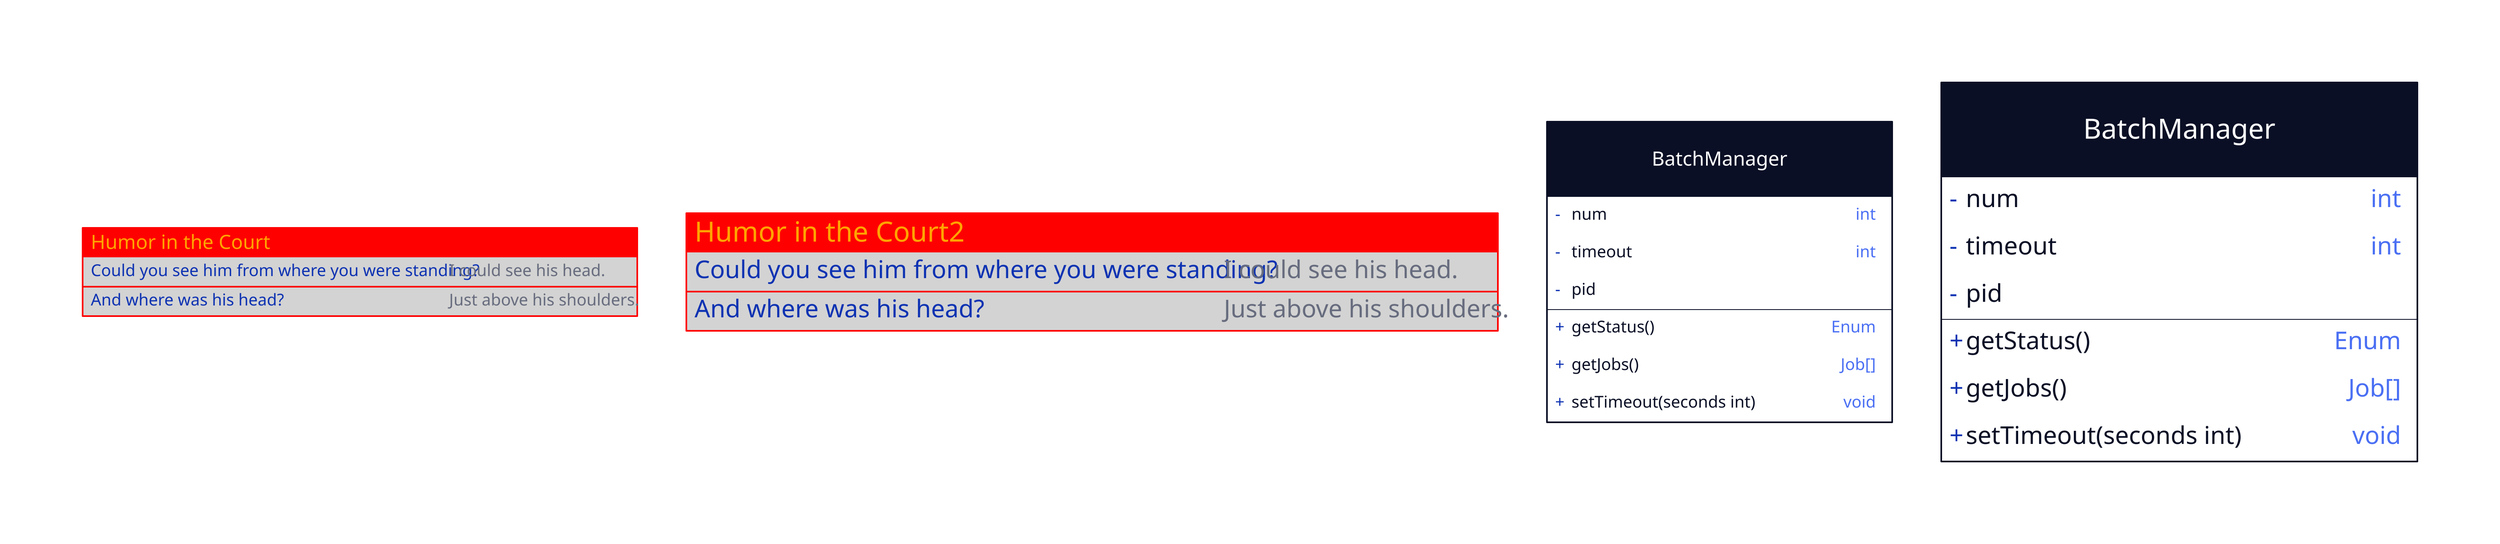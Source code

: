Humor in the Court: {
  shape: sql_table
	Could you see him from where you were standing?: "I could see his head."
	And where was his head?: Just above his shoulders.
  style.fill: red
  style.stroke: lightgray
  style.font-color: orange
  style.font-size: 20
}

Humor in the Court2: {
  shape: sql_table
	Could you see him from where you were standing?: "I could see his head."
	And where was his head?: Just above his shoulders.
  style.fill: red
  style.stroke: lightgray
  style.font-color: orange
  style.font-size: 30
}

manager: BatchManager {
  shape: class
	style.font-size: 20

  -num: int
  -timeout: int
  -pid

  +getStatus(): Enum
  +getJobs(): "Job[]"
  +setTimeout(seconds int)
}

manager2: BatchManager {
  shape: class
	style.font-size: 30

  -num: int
  -timeout: int
  -pid

  +getStatus(): Enum
  +getJobs(): "Job[]"
  +setTimeout(seconds int)
}
